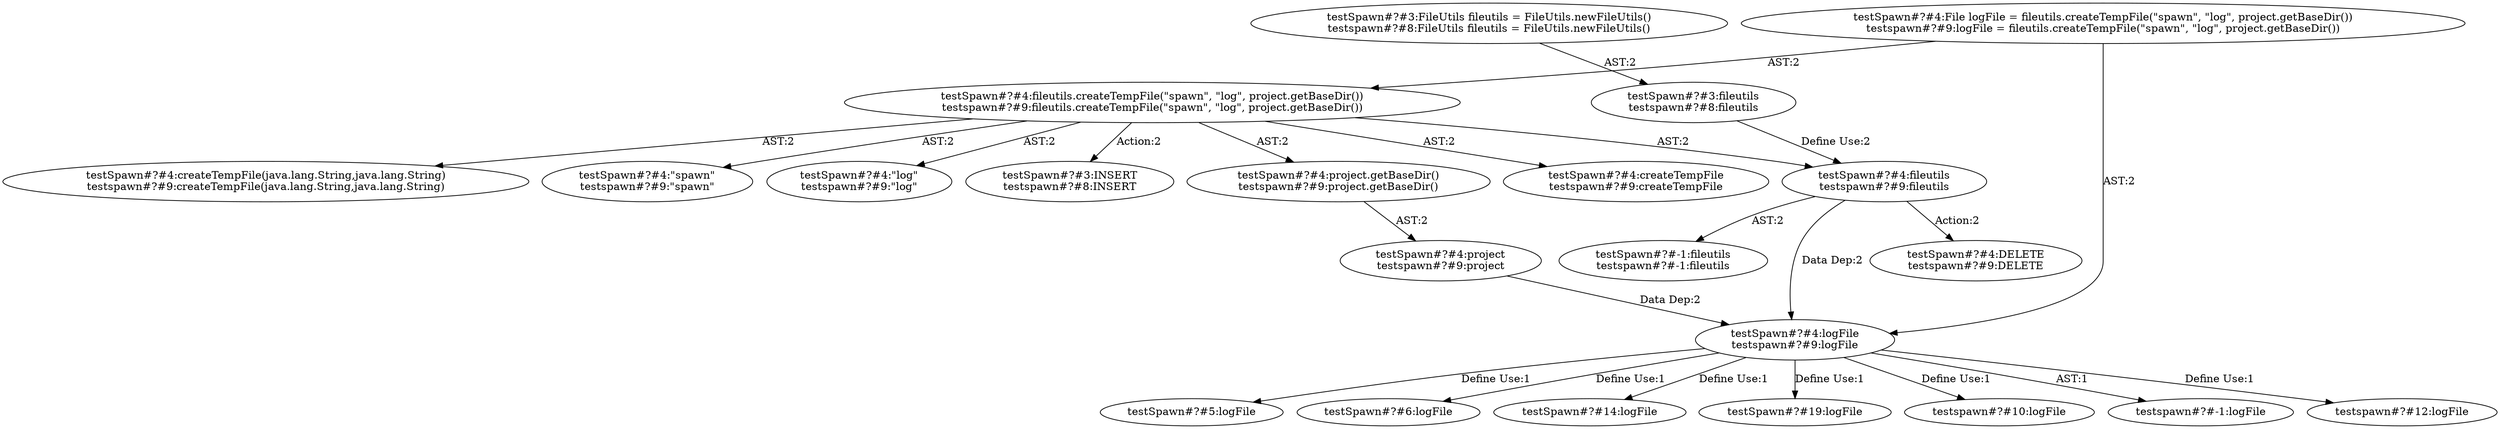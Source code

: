 digraph "Pattern" {
0 [label="testSpawn#?#4:DELETE
testspawn#?#9:DELETE" shape=ellipse]
1 [label="testSpawn#?#4:fileutils
testspawn#?#9:fileutils" shape=ellipse]
2 [label="testSpawn#?#3:fileutils
testspawn#?#8:fileutils" shape=ellipse]
3 [label="testSpawn#?#3:FileUtils fileutils = FileUtils.newFileUtils()
testspawn#?#8:FileUtils fileutils = FileUtils.newFileUtils()" shape=ellipse]
4 [label="testSpawn#?#4:fileutils.createTempFile(\"spawn\", \"log\", project.getBaseDir())
testspawn#?#9:fileutils.createTempFile(\"spawn\", \"log\", project.getBaseDir())" shape=ellipse]
5 [label="testSpawn#?#4:File logFile = fileutils.createTempFile(\"spawn\", \"log\", project.getBaseDir())
testspawn#?#9:logFile = fileutils.createTempFile(\"spawn\", \"log\", project.getBaseDir())" shape=ellipse]
6 [label="testSpawn#?#4:createTempFile
testspawn#?#9:createTempFile" shape=ellipse]
7 [label="testSpawn#?#4:createTempFile(java.lang.String,java.lang.String)
testspawn#?#9:createTempFile(java.lang.String,java.lang.String)" shape=ellipse]
8 [label="testSpawn#?#4:\"spawn\"
testspawn#?#9:\"spawn\"" shape=ellipse]
9 [label="testSpawn#?#4:\"log\"
testspawn#?#9:\"log\"" shape=ellipse]
10 [label="testSpawn#?#4:project.getBaseDir()
testspawn#?#9:project.getBaseDir()" shape=ellipse]
11 [label="testSpawn#?#3:INSERT
testspawn#?#8:INSERT" shape=ellipse]
12 [label="testSpawn#?#-1:fileutils
testspawn#?#-1:fileutils" shape=ellipse]
13 [label="testSpawn#?#4:logFile
testspawn#?#9:logFile" shape=ellipse]
14 [label="testSpawn#?#4:project
testspawn#?#9:project" shape=ellipse]
15 [label="testSpawn#?#5:logFile" shape=ellipse]
16 [label="testSpawn#?#6:logFile" shape=ellipse]
17 [label="testSpawn#?#14:logFile" shape=ellipse]
18 [label="testSpawn#?#19:logFile" shape=ellipse]
19 [label="testspawn#?#10:logFile" shape=ellipse]
20 [label="testspawn#?#-1:logFile" shape=ellipse]
21 [label="testspawn#?#12:logFile" shape=ellipse]
1 -> 0 [label="Action:2"];
1 -> 12 [label="AST:2"];
1 -> 13 [label="Data Dep:2"];
2 -> 1 [label="Define Use:2"];
3 -> 2 [label="AST:2"];
4 -> 1 [label="AST:2"];
4 -> 6 [label="AST:2"];
4 -> 7 [label="AST:2"];
4 -> 8 [label="AST:2"];
4 -> 9 [label="AST:2"];
4 -> 10 [label="AST:2"];
4 -> 11 [label="Action:2"];
5 -> 4 [label="AST:2"];
5 -> 13 [label="AST:2"];
10 -> 14 [label="AST:2"];
13 -> 15 [label="Define Use:1"];
13 -> 16 [label="Define Use:1"];
13 -> 17 [label="Define Use:1"];
13 -> 18 [label="Define Use:1"];
13 -> 19 [label="Define Use:1"];
13 -> 20 [label="AST:1"];
13 -> 21 [label="Define Use:1"];
14 -> 13 [label="Data Dep:2"];
}